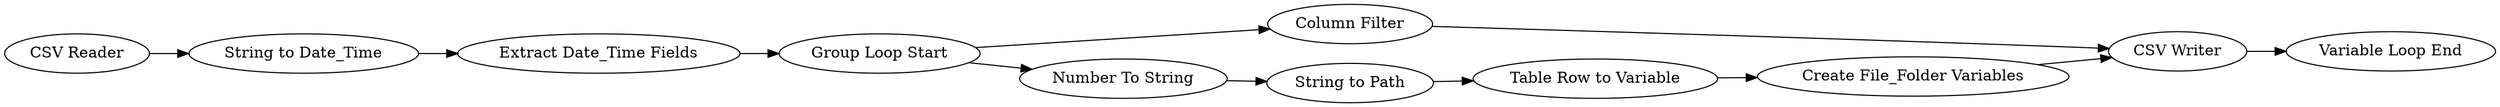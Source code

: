 digraph {
	"5868193555833634839_19" [label="Group Loop Start"]
	"5868193555833634839_17" [label="Extract Date_Time Fields"]
	"5868193555833634839_18" [label="String to Date_Time"]
	"5868193555833634839_26" [label="Column Filter"]
	"5868193555833634839_22" [label="Create File_Folder Variables"]
	"5868193555833634839_23" [label="String to Path"]
	"5868193555833634839_21" [label="Number To String"]
	"5868193555833634839_25" [label="Variable Loop End"]
	"5868193555833634839_16" [label="CSV Reader"]
	"5868193555833634839_24" [label="CSV Writer"]
	"5868193555833634839_20" [label="Table Row to Variable"]
	"5868193555833634839_26" -> "5868193555833634839_24"
	"5868193555833634839_16" -> "5868193555833634839_18"
	"5868193555833634839_19" -> "5868193555833634839_26"
	"5868193555833634839_24" -> "5868193555833634839_25"
	"5868193555833634839_21" -> "5868193555833634839_23"
	"5868193555833634839_22" -> "5868193555833634839_24"
	"5868193555833634839_17" -> "5868193555833634839_19"
	"5868193555833634839_19" -> "5868193555833634839_21"
	"5868193555833634839_18" -> "5868193555833634839_17"
	"5868193555833634839_20" -> "5868193555833634839_22"
	"5868193555833634839_23" -> "5868193555833634839_20"
	rankdir=LR
}
